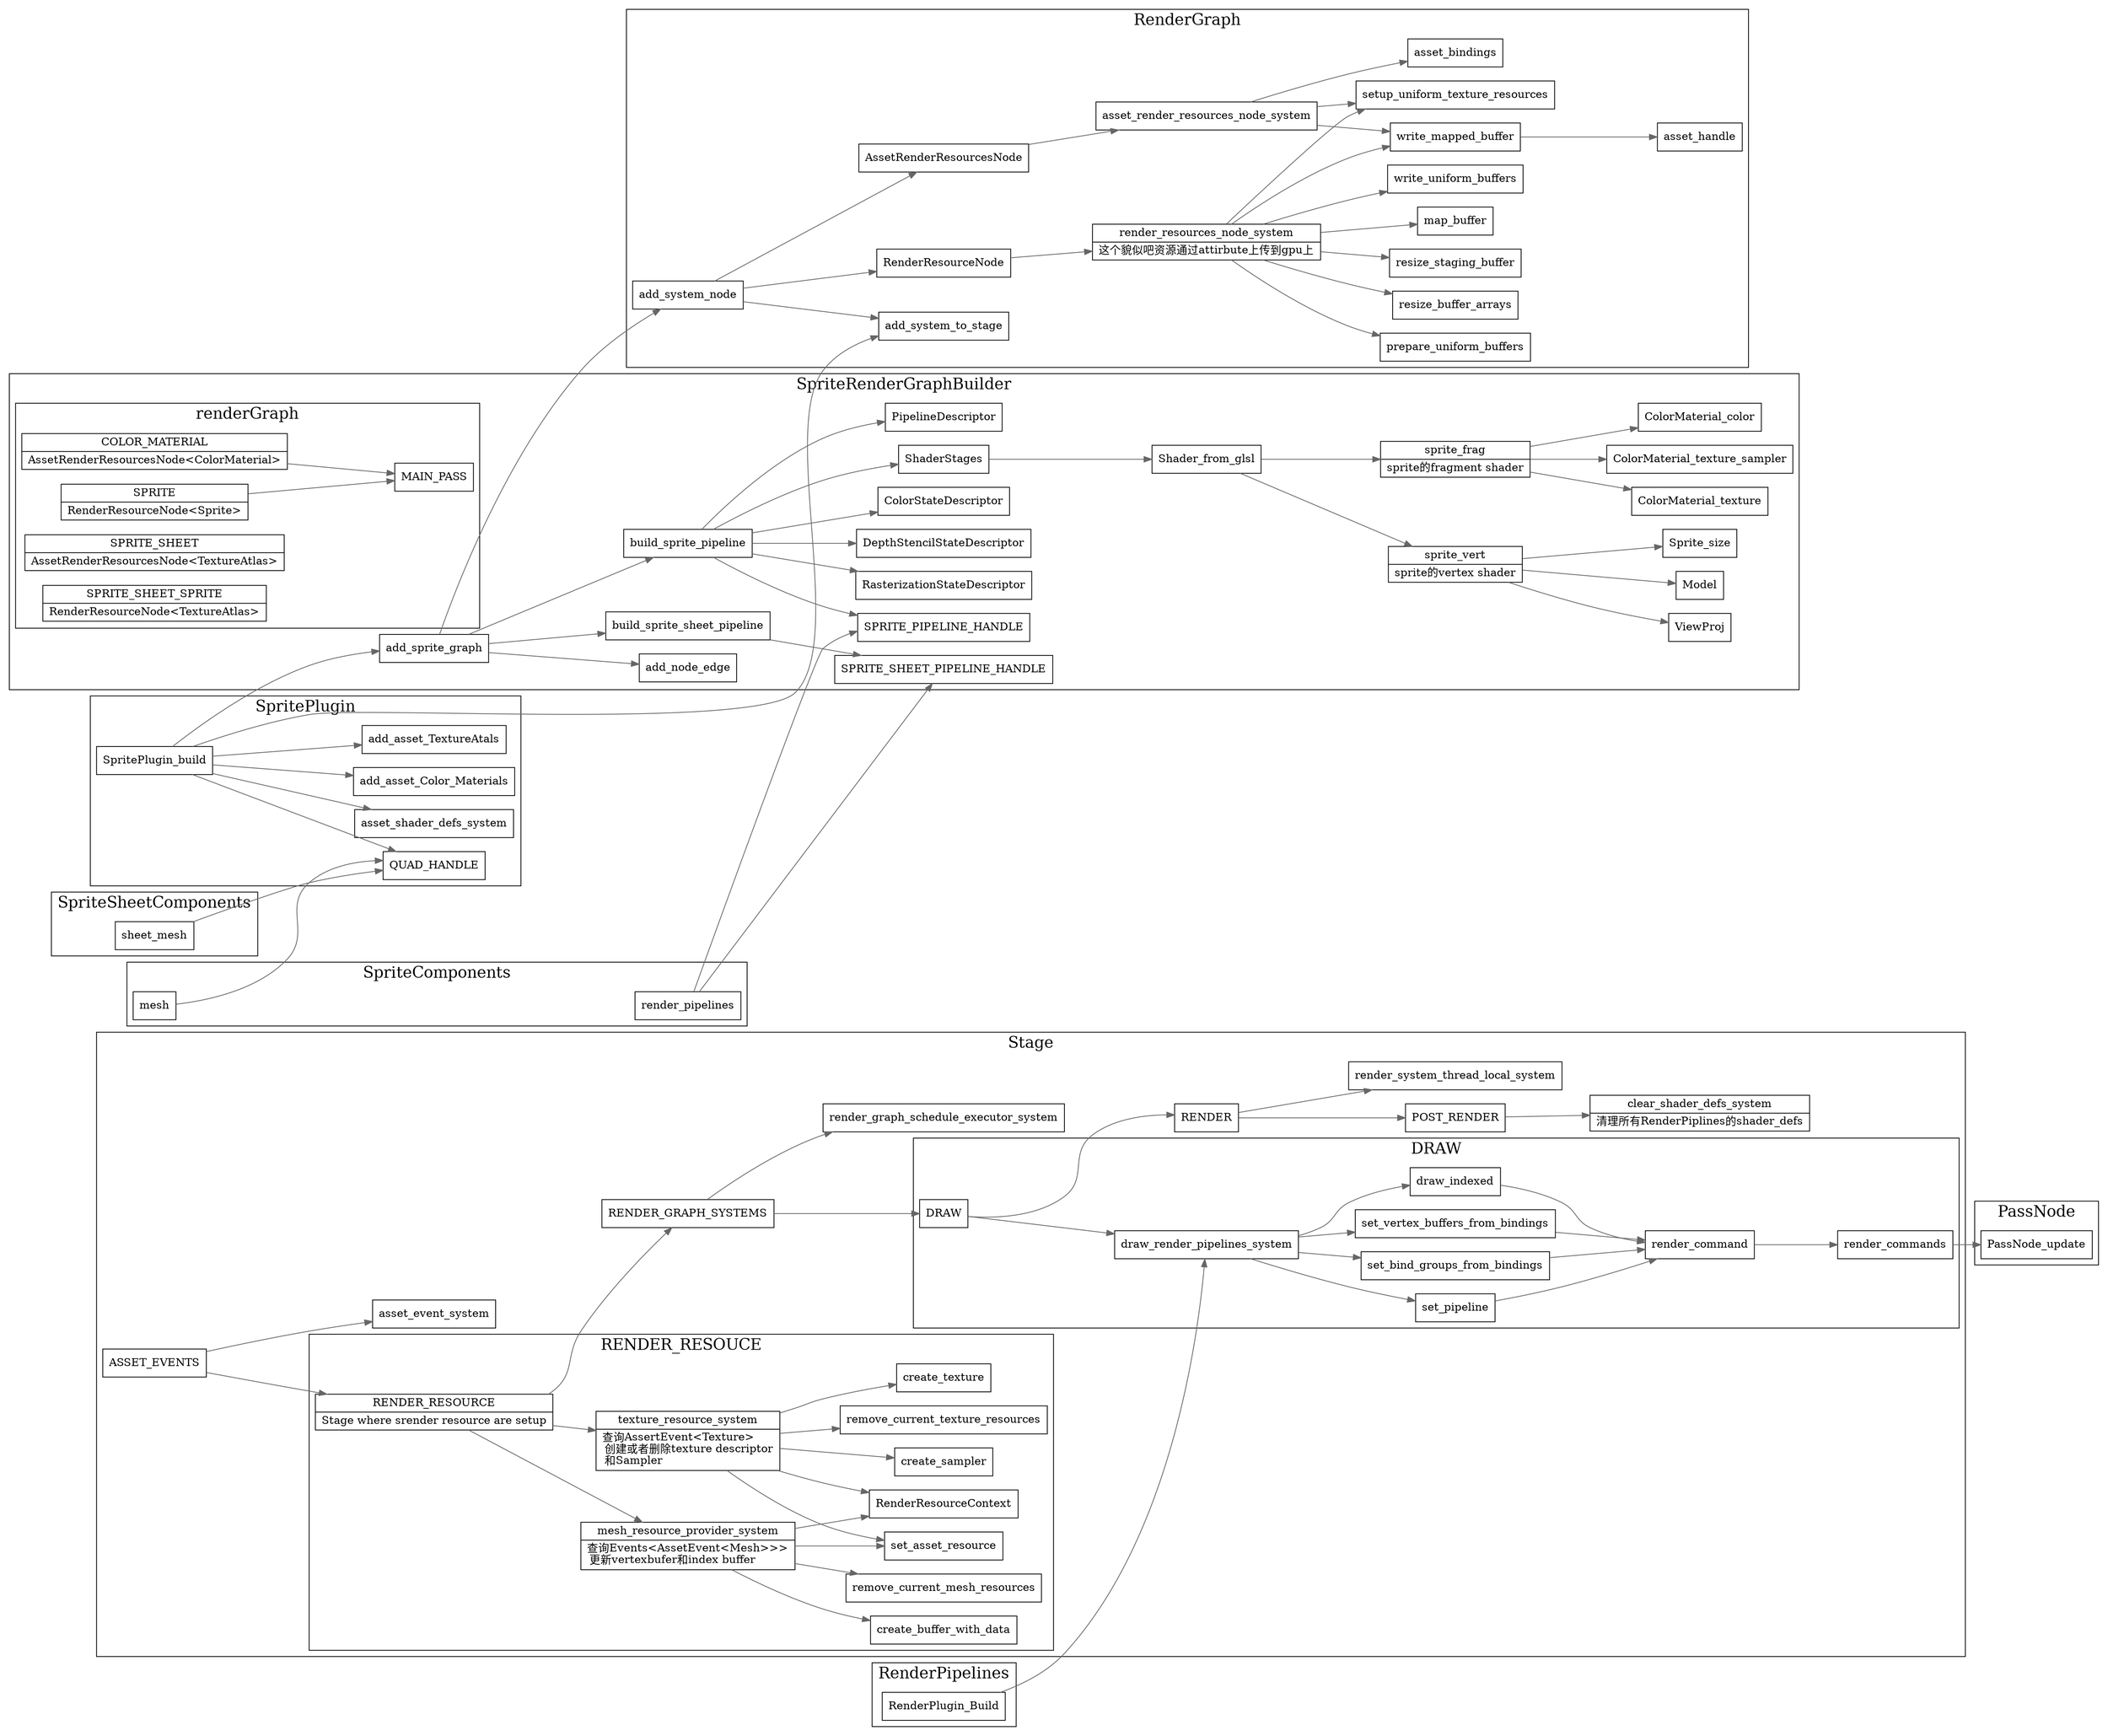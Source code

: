 digraph sprite_render_graph {
  node[shape=box];
  edge[color=gray40];
  newrank=true;
  rankdir=LR;
  labelloc=t

  subgraph cluster_PassNode {
    graph[label="PassNode";fontsize=20;];
    PassNode_update;
    
  }
  subgraph cluster_Stage {
    graph[label="Stage";fontsize=20;];
    ASSET_EVENTS ->  RENDER_RESOURCE -> RENDER_GRAPH_SYSTEMS -> DRAW -> RENDER -> POST_RENDER;
    ASSET_EVENTS -> asset_event_system;
    RENDER_RESOURCE[
      shape="record";
      label="{{
        RENDER_RESOURCE|
        Stage where srender resource are setup
      }}";
    ];

    RENDER_GRAPH_SYSTEMS -> {
      render_graph_schedule_executor_system;
    }
    RENDER -> {
      render_system_thread_local_system;
    }

    POST_RENDER -> {
      clear_shader_defs_system;
    }
    clear_shader_defs_system[
      shape="record";
      label="{{
        clear_shader_defs_system|
        清理所有RenderPiplines的shader_defs
      }}";
    ];

    subgraph cluster_DRAW {
      graph[label="DRAW";fontsize=20;];
      DRAW -> {
        draw_render_pipelines_system;
      }
      draw_render_pipelines_system -> {
        set_pipeline;
        set_bind_groups_from_bindings;
        set_vertex_buffers_from_bindings;
        draw_indexed;
      } -> render_command -> render_commands;
      render_commands -> PassNode_update;
    }

    subgraph cluster_RENDER_RESOUCE {
      graph[label="RENDER_RESOUCE";fontsize=20;];
      RENDER_RESOURCE -> {
        mesh_resource_provider_system;
        texture_resource_system;
      }
      texture_resource_system[
        shape="record";
        label="{{
          texture_resource_system|
          查询AssertEvent\<Texture\>\l
          创建或者删除texture descriptor\l
          和Sampler\l
        }}";
      ];

      texture_resource_system -> {
        remove_current_texture_resources;
        create_texture;
        create_sampler;
        RenderResourceContext;
        set_asset_resource;
      }

      mesh_resource_provider_system[
        shape="record";
        label="{{
          mesh_resource_provider_system|
          查询Events\<AssetEvent\<Mesh\>\>\>\l
          更新vertexbufer和index buffer\l
        }}";
      ];

      mesh_resource_provider_system -> {
        remove_current_mesh_resources;
        create_buffer_with_data;
        RenderResourceContext;
        set_asset_resource;
      }
    }
  }

  subgraph cluster_RenderPipelines {
    graph[label="RenderPipelines";fontsize=20;];
    RenderPlugin_Build -> draw_render_pipelines_system;
    
  }
  subgraph cluster_RenderGraph {
    graph[label="RenderGraph";fontsize=20;];
    add_system_node -> {
      add_system_to_stage;
      RenderResourceNode;
      AssetRenderResourcesNode;
    }
    RenderResourceNode-> render_resources_node_system;
    render_resources_node_system[
      shape="record";
      label="{{
        render_resources_node_system|
        update时候会回调它
      }}";
    ];
    render_resources_node_system[
      shape="record";
      label="{{
        render_resources_node_system|
        这个貌似吧资源通过attirbute上传到gpu上
      }}";
    ];
    render_resources_node_system -> {
      prepare_uniform_buffers;
      setup_uniform_texture_resources;
      resize_buffer_arrays;
      resize_staging_buffer;
      map_buffer;
      write_mapped_buffer;
      write_uniform_buffers;
    }
    AssetRenderResourcesNode -> {
      asset_render_resources_node_system;
    }
    asset_render_resources_node_system ->{
      setup_uniform_texture_resources;
      write_mapped_buffer;
      asset_bindings;
    }
    write_mapped_buffer -> asset_handle;
  }

    subgraph cluster_SpriteRenderGraphBuilder {
      graph[label="SpriteRenderGraphBuilder";fontsize=20;];
      add_sprite_graph -> {
        add_system_node;
        add_node_edge;
        build_sprite_pipeline;
        build_sprite_sheet_pipeline;
      }

      build_sprite_pipeline -> SPRITE_PIPELINE_HANDLE;
      build_sprite_sheet_pipeline -> SPRITE_SHEET_PIPELINE_HANDLE;

      build_sprite_pipeline -> {
        PipelineDescriptor;
        RasterizationStateDescriptor;
        DepthStencilStateDescriptor;
        ColorStateDescriptor;
        ShaderStages;
      }
      ShaderStages -> {
        Shader_from_glsl;
      }
      Shader_from_glsl -> {
        sprite_vert;
        sprite_frag;
      }

      sprite_vert[
        shape="record";
        label="{{
          sprite_vert|
          sprite的vertex shader
        }}";
      ];
      sprite_vert -> {
        ViewProj;
        Model;
        Sprite_size;
      }
      sprite_frag[
        shape="record";
        label="{{
          sprite_frag|
          sprite的fragment shader
        }}";
      ];
      sprite_frag -> {
        ColorMaterial_texture;
        ColorMaterial_texture_sampler;
        ColorMaterial_color;
      };

      subgraph cluster_renderGraph {
        graph[label="renderGraph";fontsize=20;];
        COLOR_MATERIAL[
          shape="record";
          label="{{
            COLOR_MATERIAL|
            AssetRenderResourcesNode\<ColorMaterial\>
          }}";
        ];
        SPRITE[
          shape="record";
          label="{{
            SPRITE|
            RenderResourceNode\<Sprite\>
          }}";
        ];
        SPRITE_SHEET[
          shape="record";
          label="{{
            SPRITE_SHEET|
            AssetRenderResourcesNode\<TextureAtlas\>
          }}";
        ];
        SPRITE_SHEET_SPRITE[
          shape="record";
          label="{{
            SPRITE_SHEET_SPRITE|
            RenderResourceNode\<TextureAtlas\>
          }}";
        ];
        SPRITE_SHEET_SPRITE;
        COLOR_MATERIAL -> MAIN_PASS;
        SPRITE -> MAIN_PASS;
    }
  }

  subgraph cluster_SpritePlugin {
    graph[label="SpritePlugin";fontsize=20;];
    SpritePlugin_build -> {
      add_sprite_graph;
      add_asset_Color_Materials;
      add_asset_TextureAtals;
      add_system_to_stage;
      asset_shader_defs_system;
      QUAD_HANDLE;
    }
  }
  subgraph cluster_SpriteComponents {
    graph[label="SpriteComponents";fontsize=20;];
    mesh -> QUAD_HANDLE;
    render_pipelines -> SPRITE_PIPELINE_HANDLE;
  }
  subgraph cluster_SpriteSheetComponents {
    graph[label="SpriteSheetComponents";fontsize=20;];
    sheet_mesh -> QUAD_HANDLE;
    render_pipelines -> SPRITE_SHEET_PIPELINE_HANDLE;
  }

}
